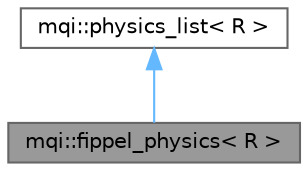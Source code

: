 digraph "mqi::fippel_physics&lt; R &gt;"
{
 // LATEX_PDF_SIZE
  bgcolor="transparent";
  edge [fontname=Helvetica,fontsize=10,labelfontname=Helvetica,labelfontsize=10];
  node [fontname=Helvetica,fontsize=10,shape=box,height=0.2,width=0.4];
  Node1 [id="Node000001",label="mqi::fippel_physics\< R \>",height=0.2,width=0.4,color="gray40", fillcolor="grey60", style="filled", fontcolor="black",tooltip="A physics list that defines the Fippel model for proton transport."];
  Node2 -> Node1 [id="edge1_Node000001_Node000002",dir="back",color="steelblue1",style="solid",tooltip=" "];
  Node2 [id="Node000002",label="mqi::physics_list\< R \>",height=0.2,width=0.4,color="gray40", fillcolor="white", style="filled",URL="$classmqi_1_1physics__list.html",tooltip="A class to manage physics parameters and settings for the simulation."];
}
